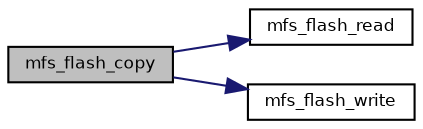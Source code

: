 digraph "mfs_flash_copy"
{
  bgcolor="transparent";
  edge [fontname="Helvetica",fontsize="8",labelfontname="Helvetica",labelfontsize="8"];
  node [fontname="Helvetica",fontsize="8",shape=record];
  rankdir="LR";
  Node2 [label="mfs_flash_copy",height=0.2,width=0.4,color="black", fillcolor="grey75", style="filled", fontcolor="black"];
  Node2 -> Node3 [color="midnightblue",fontsize="8",style="solid",fontname="Helvetica"];
  Node3 [label="mfs_flash_read",height=0.2,width=0.4,color="black",URL="$group___h_a_l___m_f_s.html#gabfee0e57611e55ed09ad89610b9ffdfd",tooltip="Flash read. "];
  Node2 -> Node4 [color="midnightblue",fontsize="8",style="solid",fontname="Helvetica"];
  Node4 [label="mfs_flash_write",height=0.2,width=0.4,color="black",URL="$group___h_a_l___m_f_s.html#ga7ff7f938edf6fc7d7568dff18696ce7c",tooltip="Flash write. "];
}

